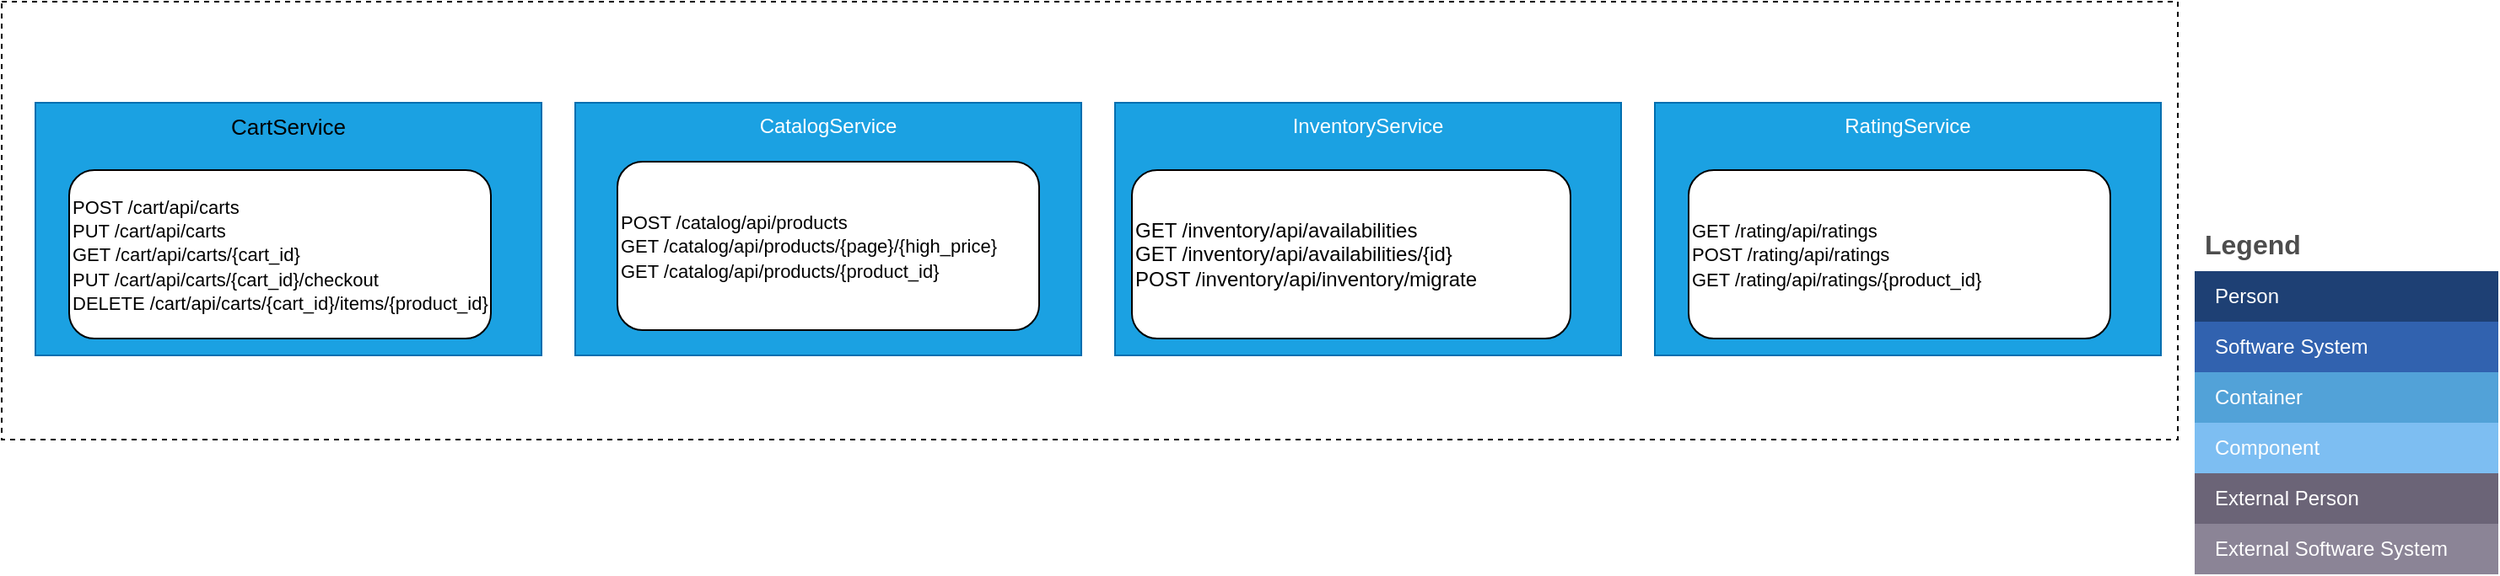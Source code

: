 <mxfile version="28.2.4">
  <diagram name="Trang-1" id="GnMHrA3Xf9nCQ_ObnbJa">
    <mxGraphModel grid="1" page="0" gridSize="10" guides="1" tooltips="1" connect="1" arrows="1" fold="1" pageScale="1" pageWidth="827" pageHeight="1169" math="0" shadow="0">
      <root>
        <mxCell id="0" />
        <mxCell id="1" parent="0" />
        <mxCell id="b4jPwwFUiy6bTyghq0up-15" value="" style="rounded=0;whiteSpace=wrap;html=1;dashed=1;fillColor=none;" vertex="1" parent="1">
          <mxGeometry x="-220" y="340" width="1290" height="260" as="geometry" />
        </mxCell>
        <mxCell id="pKorjsDdH1AP8A5eabOs-5" value="&lt;div style=&quot;&quot;&gt;&lt;span style=&quot;background-color: transparent; color: light-dark(rgb(0, 0, 0), rgb(255, 255, 255));&quot;&gt;&lt;font style=&quot;font-size: 13px;&quot;&gt;CartService&lt;/font&gt;&lt;/span&gt;&lt;/div&gt;" style="rounded=0;whiteSpace=wrap;html=1;align=center;verticalAlign=top;fillColor=#1ba1e2;fontColor=#ffffff;strokeColor=#006EAF;" vertex="1" parent="1">
          <mxGeometry x="-200" y="400" width="300" height="150" as="geometry" />
        </mxCell>
        <mxCell id="pKorjsDdH1AP8A5eabOs-10" value="&lt;font style=&quot;font-size: 11px;&quot;&gt;&lt;span style=&quot;background-color: transparent; color: light-dark(rgb(0, 0, 0), rgb(255, 255, 255));&quot;&gt;POST /cart/api/carts&lt;/span&gt;&lt;br&gt;&lt;span style=&quot;background-color: transparent; color: light-dark(rgb(0, 0, 0), rgb(255, 255, 255));&quot;&gt;PUT /cart/api/carts&lt;/span&gt;&lt;br&gt;&lt;span style=&quot;background-color: transparent; color: light-dark(rgb(0, 0, 0), rgb(255, 255, 255));&quot;&gt;GET /cart/api/carts/{cart_id}&lt;/span&gt;&lt;br&gt;&lt;span style=&quot;background-color: transparent; color: light-dark(rgb(0, 0, 0), rgb(255, 255, 255));&quot;&gt;PUT /cart/api/carts/{cart_id}/checkout&lt;/span&gt;&lt;br&gt;&lt;/font&gt;&lt;div&gt;&lt;font style=&quot;font-size: 11px;&quot;&gt;DELETE /cart/api/carts/{cart_id}/items/{product_id}&lt;/font&gt;&lt;/div&gt;" style="rounded=1;whiteSpace=wrap;html=1;align=left;" vertex="1" parent="1">
          <mxGeometry x="-180" y="440" width="250" height="100" as="geometry" />
        </mxCell>
        <mxCell id="pKorjsDdH1AP8A5eabOs-24" value="" style="group;fontColor=#ffffff;fillColor=#1ba1e2;strokeColor=#006EAF;" vertex="1" connectable="0" parent="1">
          <mxGeometry x="120" y="400" width="300" height="150" as="geometry" />
        </mxCell>
        <mxCell id="pKorjsDdH1AP8A5eabOs-8" value="&lt;div style=&quot;&quot;&gt;CatalogService&lt;/div&gt;" style="rounded=0;whiteSpace=wrap;html=1;align=center;verticalAlign=top;fontColor=#ffffff;fillColor=#1ba1e2;strokeColor=#006EAF;" vertex="1" parent="pKorjsDdH1AP8A5eabOs-24">
          <mxGeometry width="300" height="150" as="geometry" />
        </mxCell>
        <mxCell id="pKorjsDdH1AP8A5eabOs-11" value="&lt;div&gt;&lt;span style=&quot;font-size: 11px;&quot;&gt;POST /catalog/api/products&lt;/span&gt;&lt;/div&gt;&lt;div&gt;&lt;span style=&quot;font-size: 11px;&quot;&gt;GET /catalog/api/products/{page}/{high_price}&lt;/span&gt;&lt;/div&gt;&lt;div&gt;&lt;span style=&quot;font-size: 11px;&quot;&gt;GET /catalog/api/products/{product_id}&lt;/span&gt;&lt;/div&gt;" style="rounded=1;whiteSpace=wrap;html=1;align=left;" vertex="1" parent="pKorjsDdH1AP8A5eabOs-24">
          <mxGeometry x="25" y="35" width="250" height="100" as="geometry" />
        </mxCell>
        <mxCell id="pKorjsDdH1AP8A5eabOs-26" value="" style="group" vertex="1" connectable="0" parent="1">
          <mxGeometry x="760" y="400" width="300" height="150" as="geometry" />
        </mxCell>
        <mxCell id="pKorjsDdH1AP8A5eabOs-7" value="&lt;div style=&quot;&quot;&gt;RatingService&lt;/div&gt;" style="rounded=0;whiteSpace=wrap;html=1;align=center;verticalAlign=top;fillColor=#1ba1e2;fontColor=#ffffff;strokeColor=#006EAF;" vertex="1" parent="pKorjsDdH1AP8A5eabOs-26">
          <mxGeometry width="300" height="150" as="geometry" />
        </mxCell>
        <mxCell id="pKorjsDdH1AP8A5eabOs-13" value="&lt;div&gt;&lt;span style=&quot;font-size: 11px;&quot;&gt;GET /rating/api/ratings&lt;/span&gt;&lt;/div&gt;&lt;div&gt;&lt;span style=&quot;font-size: 11px;&quot;&gt;POST /rating/api/ratings&lt;/span&gt;&lt;/div&gt;&lt;div&gt;&lt;span style=&quot;font-size: 11px;&quot;&gt;GET /rating/api/ratings/{product_id}&lt;/span&gt;&lt;/div&gt;" style="rounded=1;whiteSpace=wrap;html=1;align=left;" vertex="1" parent="pKorjsDdH1AP8A5eabOs-26">
          <mxGeometry x="20" y="40" width="250" height="100" as="geometry" />
        </mxCell>
        <mxCell id="pKorjsDdH1AP8A5eabOs-27" value="" style="group;fillColor=#1ba1e2;fontColor=#ffffff;strokeColor=#006EAF;" vertex="1" connectable="0" parent="1">
          <mxGeometry x="440" y="400" width="300" height="150" as="geometry" />
        </mxCell>
        <mxCell id="pKorjsDdH1AP8A5eabOs-6" value="&lt;div style=&quot;&quot;&gt;InventoryService&lt;/div&gt;" style="rounded=0;whiteSpace=wrap;html=1;align=center;verticalAlign=top;fillColor=#1ba1e2;fontColor=#ffffff;strokeColor=#006EAF;" vertex="1" parent="pKorjsDdH1AP8A5eabOs-27">
          <mxGeometry width="300" height="150" as="geometry" />
        </mxCell>
        <mxCell id="pKorjsDdH1AP8A5eabOs-12" value="&lt;div&gt;GET /inventory/api/availabilities&lt;/div&gt;&lt;div&gt;GET /inventory/api/availabilities/{id}&lt;/div&gt;&lt;div&gt;POST /inventory/api/inventory/migrate&lt;/div&gt;" style="rounded=1;whiteSpace=wrap;html=1;align=left;" vertex="1" parent="pKorjsDdH1AP8A5eabOs-27">
          <mxGeometry x="10" y="40" width="260" height="100" as="geometry" />
        </mxCell>
        <mxCell id="b4jPwwFUiy6bTyghq0up-16" value="Legend" style="shape=table;startSize=30;container=1;collapsible=0;childLayout=tableLayout;fontSize=16;align=left;verticalAlign=top;fillColor=none;strokeColor=none;fontColor=#4D4D4D;fontStyle=1;spacingLeft=6;spacing=0;resizable=0;" vertex="1" parent="1">
          <mxGeometry x="1080" y="470" width="180" height="210" as="geometry" />
        </mxCell>
        <mxCell id="b4jPwwFUiy6bTyghq0up-17" value="" style="shape=tableRow;horizontal=0;startSize=0;swimlaneHead=0;swimlaneBody=0;strokeColor=inherit;top=0;left=0;bottom=0;right=0;collapsible=0;dropTarget=0;fillColor=none;points=[[0,0.5],[1,0.5]];portConstraint=eastwest;fontSize=12;" vertex="1" parent="b4jPwwFUiy6bTyghq0up-16">
          <mxGeometry y="30" width="180" height="30" as="geometry" />
        </mxCell>
        <mxCell id="b4jPwwFUiy6bTyghq0up-18" value="Person" style="shape=partialRectangle;html=1;whiteSpace=wrap;connectable=0;strokeColor=inherit;overflow=hidden;fillColor=#1E4074;top=0;left=0;bottom=0;right=0;pointerEvents=1;fontSize=12;align=left;fontColor=#FFFFFF;gradientColor=none;spacingLeft=10;spacingRight=4;" vertex="1" parent="b4jPwwFUiy6bTyghq0up-17">
          <mxGeometry width="180" height="30" as="geometry">
            <mxRectangle width="180" height="30" as="alternateBounds" />
          </mxGeometry>
        </mxCell>
        <mxCell id="b4jPwwFUiy6bTyghq0up-19" value="" style="shape=tableRow;horizontal=0;startSize=0;swimlaneHead=0;swimlaneBody=0;strokeColor=inherit;top=0;left=0;bottom=0;right=0;collapsible=0;dropTarget=0;fillColor=none;points=[[0,0.5],[1,0.5]];portConstraint=eastwest;fontSize=12;" vertex="1" parent="b4jPwwFUiy6bTyghq0up-16">
          <mxGeometry y="60" width="180" height="30" as="geometry" />
        </mxCell>
        <mxCell id="b4jPwwFUiy6bTyghq0up-20" value="Software System" style="shape=partialRectangle;html=1;whiteSpace=wrap;connectable=0;strokeColor=inherit;overflow=hidden;fillColor=#3162AF;top=0;left=0;bottom=0;right=0;pointerEvents=1;fontSize=12;align=left;fontColor=#FFFFFF;gradientColor=none;spacingLeft=10;spacingRight=4;" vertex="1" parent="b4jPwwFUiy6bTyghq0up-19">
          <mxGeometry width="180" height="30" as="geometry">
            <mxRectangle width="180" height="30" as="alternateBounds" />
          </mxGeometry>
        </mxCell>
        <mxCell id="b4jPwwFUiy6bTyghq0up-21" value="" style="shape=tableRow;horizontal=0;startSize=0;swimlaneHead=0;swimlaneBody=0;strokeColor=inherit;top=0;left=0;bottom=0;right=0;collapsible=0;dropTarget=0;fillColor=none;points=[[0,0.5],[1,0.5]];portConstraint=eastwest;fontSize=12;" vertex="1" parent="b4jPwwFUiy6bTyghq0up-16">
          <mxGeometry y="90" width="180" height="30" as="geometry" />
        </mxCell>
        <mxCell id="b4jPwwFUiy6bTyghq0up-22" value="Container" style="shape=partialRectangle;html=1;whiteSpace=wrap;connectable=0;strokeColor=inherit;overflow=hidden;fillColor=#52a2d8;top=0;left=0;bottom=0;right=0;pointerEvents=1;fontSize=12;align=left;fontColor=#FFFFFF;gradientColor=none;spacingLeft=10;spacingRight=4;" vertex="1" parent="b4jPwwFUiy6bTyghq0up-21">
          <mxGeometry width="180" height="30" as="geometry">
            <mxRectangle width="180" height="30" as="alternateBounds" />
          </mxGeometry>
        </mxCell>
        <mxCell id="b4jPwwFUiy6bTyghq0up-23" value="" style="shape=tableRow;horizontal=0;startSize=0;swimlaneHead=0;swimlaneBody=0;strokeColor=inherit;top=0;left=0;bottom=0;right=0;collapsible=0;dropTarget=0;fillColor=none;points=[[0,0.5],[1,0.5]];portConstraint=eastwest;fontSize=12;" vertex="1" parent="b4jPwwFUiy6bTyghq0up-16">
          <mxGeometry y="120" width="180" height="30" as="geometry" />
        </mxCell>
        <mxCell id="b4jPwwFUiy6bTyghq0up-24" value="Component" style="shape=partialRectangle;html=1;whiteSpace=wrap;connectable=0;strokeColor=inherit;overflow=hidden;fillColor=#7dbef2;top=0;left=0;bottom=0;right=0;pointerEvents=1;fontSize=12;align=left;fontColor=#FFFFFF;gradientColor=none;spacingLeft=10;spacingRight=4;" vertex="1" parent="b4jPwwFUiy6bTyghq0up-23">
          <mxGeometry width="180" height="30" as="geometry">
            <mxRectangle width="180" height="30" as="alternateBounds" />
          </mxGeometry>
        </mxCell>
        <mxCell id="b4jPwwFUiy6bTyghq0up-25" value="" style="shape=tableRow;horizontal=0;startSize=0;swimlaneHead=0;swimlaneBody=0;strokeColor=inherit;top=0;left=0;bottom=0;right=0;collapsible=0;dropTarget=0;fillColor=none;points=[[0,0.5],[1,0.5]];portConstraint=eastwest;fontSize=12;" vertex="1" parent="b4jPwwFUiy6bTyghq0up-16">
          <mxGeometry y="150" width="180" height="30" as="geometry" />
        </mxCell>
        <mxCell id="b4jPwwFUiy6bTyghq0up-26" value="External Person" style="shape=partialRectangle;html=1;whiteSpace=wrap;connectable=0;strokeColor=inherit;overflow=hidden;fillColor=#6b6477;top=0;left=0;bottom=0;right=0;pointerEvents=1;fontSize=12;align=left;fontColor=#FFFFFF;gradientColor=none;spacingLeft=10;spacingRight=4;" vertex="1" parent="b4jPwwFUiy6bTyghq0up-25">
          <mxGeometry width="180" height="30" as="geometry">
            <mxRectangle width="180" height="30" as="alternateBounds" />
          </mxGeometry>
        </mxCell>
        <mxCell id="b4jPwwFUiy6bTyghq0up-27" value="" style="shape=tableRow;horizontal=0;startSize=0;swimlaneHead=0;swimlaneBody=0;strokeColor=inherit;top=0;left=0;bottom=0;right=0;collapsible=0;dropTarget=0;fillColor=none;points=[[0,0.5],[1,0.5]];portConstraint=eastwest;fontSize=12;" vertex="1" parent="b4jPwwFUiy6bTyghq0up-16">
          <mxGeometry y="180" width="180" height="30" as="geometry" />
        </mxCell>
        <mxCell id="b4jPwwFUiy6bTyghq0up-28" value="External Software System" style="shape=partialRectangle;html=1;whiteSpace=wrap;connectable=0;strokeColor=inherit;overflow=hidden;fillColor=#8b8496;top=0;left=0;bottom=0;right=0;pointerEvents=1;fontSize=12;align=left;fontColor=#FFFFFF;gradientColor=none;spacingLeft=10;spacingRight=4;" vertex="1" parent="b4jPwwFUiy6bTyghq0up-27">
          <mxGeometry width="180" height="30" as="geometry">
            <mxRectangle width="180" height="30" as="alternateBounds" />
          </mxGeometry>
        </mxCell>
      </root>
    </mxGraphModel>
  </diagram>
</mxfile>
